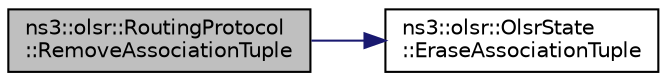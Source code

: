 digraph "ns3::olsr::RoutingProtocol::RemoveAssociationTuple"
{
 // LATEX_PDF_SIZE
  edge [fontname="Helvetica",fontsize="10",labelfontname="Helvetica",labelfontsize="10"];
  node [fontname="Helvetica",fontsize="10",shape=record];
  rankdir="LR";
  Node1 [label="ns3::olsr::RoutingProtocol\l::RemoveAssociationTuple",height=0.2,width=0.4,color="black", fillcolor="grey75", style="filled", fontcolor="black",tooltip="Removes a host network association tuple to the Association Set."];
  Node1 -> Node2 [color="midnightblue",fontsize="10",style="solid",fontname="Helvetica"];
  Node2 [label="ns3::olsr::OlsrState\l::EraseAssociationTuple",height=0.2,width=0.4,color="black", fillcolor="white", style="filled",URL="$classns3_1_1olsr_1_1_olsr_state.html#a91bb7f6b82946760281081ee3f53f13c",tooltip="Erases a known association tuple."];
}
